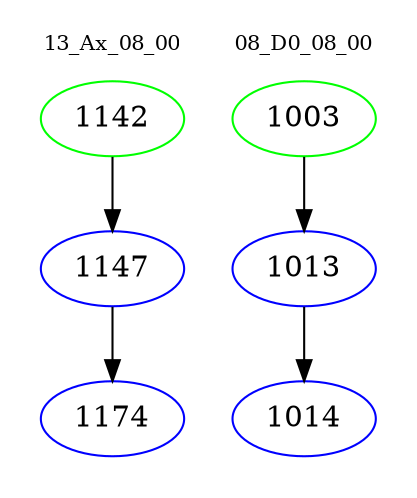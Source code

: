digraph{
subgraph cluster_0 {
color = white
label = "13_Ax_08_00";
fontsize=10;
T0_1142 [label="1142", color="green"]
T0_1142 -> T0_1147 [color="black"]
T0_1147 [label="1147", color="blue"]
T0_1147 -> T0_1174 [color="black"]
T0_1174 [label="1174", color="blue"]
}
subgraph cluster_1 {
color = white
label = "08_D0_08_00";
fontsize=10;
T1_1003 [label="1003", color="green"]
T1_1003 -> T1_1013 [color="black"]
T1_1013 [label="1013", color="blue"]
T1_1013 -> T1_1014 [color="black"]
T1_1014 [label="1014", color="blue"]
}
}
